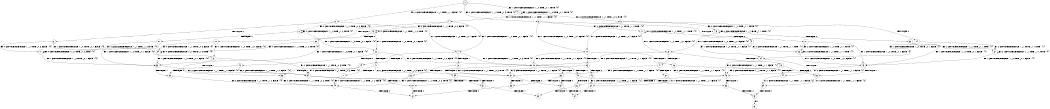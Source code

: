 digraph BCG {
size = "7, 10.5";
center = TRUE;
node [shape = circle];
0 [peripheries = 2];
0 -> 1 [label = "EX !1 !ATOMIC_EXCH_BRANCH (1, +0, TRUE, +0, 1, TRUE) !{0}"];
0 -> 2 [label = "EX !2 !ATOMIC_EXCH_BRANCH (1, +1, TRUE, +1, 1, FALSE) !{0}"];
0 -> 3 [label = "EX !0 !ATOMIC_EXCH_BRANCH (1, +1, TRUE, +0, 3, TRUE) !{0}"];
1 -> 4 [label = "EX !2 !ATOMIC_EXCH_BRANCH (1, +1, TRUE, +1, 1, FALSE) !{0}"];
1 -> 5 [label = "EX !0 !ATOMIC_EXCH_BRANCH (1, +1, TRUE, +0, 3, TRUE) !{0}"];
1 -> 1 [label = "EX !1 !ATOMIC_EXCH_BRANCH (1, +0, TRUE, +0, 1, TRUE) !{0}"];
2 -> 6 [label = "TERMINATE !2"];
2 -> 7 [label = "EX !1 !ATOMIC_EXCH_BRANCH (1, +0, TRUE, +0, 1, FALSE) !{0}"];
2 -> 8 [label = "EX !0 !ATOMIC_EXCH_BRANCH (1, +1, TRUE, +0, 3, FALSE) !{0}"];
3 -> 9 [label = "TERMINATE !0"];
3 -> 10 [label = "EX !1 !ATOMIC_EXCH_BRANCH (1, +0, TRUE, +0, 1, FALSE) !{0}"];
3 -> 11 [label = "EX !2 !ATOMIC_EXCH_BRANCH (1, +1, TRUE, +1, 1, TRUE) !{0}"];
4 -> 12 [label = "TERMINATE !2"];
4 -> 13 [label = "EX !0 !ATOMIC_EXCH_BRANCH (1, +1, TRUE, +0, 3, FALSE) !{0}"];
4 -> 7 [label = "EX !1 !ATOMIC_EXCH_BRANCH (1, +0, TRUE, +0, 1, FALSE) !{0}"];
5 -> 14 [label = "TERMINATE !0"];
5 -> 15 [label = "EX !2 !ATOMIC_EXCH_BRANCH (1, +1, TRUE, +1, 1, TRUE) !{0}"];
5 -> 10 [label = "EX !1 !ATOMIC_EXCH_BRANCH (1, +0, TRUE, +0, 1, FALSE) !{0}"];
6 -> 16 [label = "EX !1 !ATOMIC_EXCH_BRANCH (1, +0, TRUE, +0, 1, FALSE) !{0}"];
6 -> 17 [label = "EX !0 !ATOMIC_EXCH_BRANCH (1, +1, TRUE, +0, 3, FALSE) !{0}"];
7 -> 18 [label = "TERMINATE !1"];
7 -> 19 [label = "TERMINATE !2"];
7 -> 20 [label = "EX !0 !ATOMIC_EXCH_BRANCH (1, +1, TRUE, +0, 3, TRUE) !{0}"];
8 -> 21 [label = "TERMINATE !2"];
8 -> 22 [label = "EX !1 !ATOMIC_EXCH_BRANCH (1, +0, TRUE, +0, 1, FALSE) !{0}"];
8 -> 8 [label = "EX !0 !ATOMIC_EXCH_BRANCH (1, +1, TRUE, +1, 2, TRUE) !{0}"];
9 -> 23 [label = "EX !2 !ATOMIC_EXCH_BRANCH (1, +1, TRUE, +1, 1, TRUE) !{1}"];
9 -> 24 [label = "EX !1 !ATOMIC_EXCH_BRANCH (1, +0, TRUE, +0, 1, FALSE) !{1}"];
10 -> 25 [label = "TERMINATE !1"];
10 -> 26 [label = "TERMINATE !0"];
10 -> 20 [label = "EX !2 !ATOMIC_EXCH_BRANCH (1, +1, TRUE, +1, 1, FALSE) !{0}"];
11 -> 27 [label = "TERMINATE !0"];
11 -> 28 [label = "EX !1 !ATOMIC_EXCH_BRANCH (1, +0, TRUE, +0, 1, FALSE) !{0}"];
11 -> 11 [label = "EX !2 !ATOMIC_EXCH_BRANCH (1, +1, TRUE, +1, 1, TRUE) !{0}"];
12 -> 29 [label = "EX !0 !ATOMIC_EXCH_BRANCH (1, +1, TRUE, +0, 3, FALSE) !{0}"];
12 -> 16 [label = "EX !1 !ATOMIC_EXCH_BRANCH (1, +0, TRUE, +0, 1, FALSE) !{0}"];
13 -> 30 [label = "TERMINATE !2"];
13 -> 22 [label = "EX !1 !ATOMIC_EXCH_BRANCH (1, +0, TRUE, +0, 1, FALSE) !{0}"];
13 -> 13 [label = "EX !0 !ATOMIC_EXCH_BRANCH (1, +1, TRUE, +1, 2, TRUE) !{0}"];
14 -> 31 [label = "EX !2 !ATOMIC_EXCH_BRANCH (1, +1, TRUE, +1, 1, TRUE) !{1}"];
14 -> 24 [label = "EX !1 !ATOMIC_EXCH_BRANCH (1, +0, TRUE, +0, 1, FALSE) !{1}"];
15 -> 32 [label = "TERMINATE !0"];
15 -> 15 [label = "EX !2 !ATOMIC_EXCH_BRANCH (1, +1, TRUE, +1, 1, TRUE) !{0}"];
15 -> 28 [label = "EX !1 !ATOMIC_EXCH_BRANCH (1, +0, TRUE, +0, 1, FALSE) !{0}"];
16 -> 33 [label = "TERMINATE !1"];
16 -> 34 [label = "EX !0 !ATOMIC_EXCH_BRANCH (1, +1, TRUE, +0, 3, TRUE) !{0}"];
17 -> 35 [label = "EX !1 !ATOMIC_EXCH_BRANCH (1, +0, TRUE, +0, 1, FALSE) !{0}"];
17 -> 17 [label = "EX !0 !ATOMIC_EXCH_BRANCH (1, +1, TRUE, +1, 2, TRUE) !{0}"];
18 -> 36 [label = "TERMINATE !2"];
18 -> 37 [label = "EX !0 !ATOMIC_EXCH_BRANCH (1, +1, TRUE, +0, 3, TRUE) !{0}"];
19 -> 33 [label = "TERMINATE !1"];
19 -> 34 [label = "EX !0 !ATOMIC_EXCH_BRANCH (1, +1, TRUE, +0, 3, TRUE) !{0}"];
20 -> 38 [label = "TERMINATE !1"];
20 -> 39 [label = "TERMINATE !2"];
20 -> 40 [label = "TERMINATE !0"];
21 -> 35 [label = "EX !1 !ATOMIC_EXCH_BRANCH (1, +0, TRUE, +0, 1, FALSE) !{0}"];
21 -> 17 [label = "EX !0 !ATOMIC_EXCH_BRANCH (1, +1, TRUE, +1, 2, TRUE) !{0}"];
22 -> 41 [label = "TERMINATE !1"];
22 -> 42 [label = "TERMINATE !2"];
22 -> 20 [label = "EX !0 !ATOMIC_EXCH_BRANCH (1, +1, TRUE, +1, 2, FALSE) !{0}"];
23 -> 43 [label = "EX !1 !ATOMIC_EXCH_BRANCH (1, +0, TRUE, +0, 1, FALSE) !{1}"];
23 -> 23 [label = "EX !2 !ATOMIC_EXCH_BRANCH (1, +1, TRUE, +1, 1, TRUE) !{1}"];
24 -> 44 [label = "TERMINATE !1"];
24 -> 45 [label = "EX !2 !ATOMIC_EXCH_BRANCH (1, +1, TRUE, +1, 1, FALSE) !{1}"];
25 -> 46 [label = "TERMINATE !0"];
25 -> 37 [label = "EX !2 !ATOMIC_EXCH_BRANCH (1, +1, TRUE, +1, 1, FALSE) !{0}"];
26 -> 44 [label = "TERMINATE !1"];
26 -> 45 [label = "EX !2 !ATOMIC_EXCH_BRANCH (1, +1, TRUE, +1, 1, FALSE) !{1}"];
27 -> 43 [label = "EX !1 !ATOMIC_EXCH_BRANCH (1, +0, TRUE, +0, 1, FALSE) !{1}"];
27 -> 23 [label = "EX !2 !ATOMIC_EXCH_BRANCH (1, +1, TRUE, +1, 1, TRUE) !{1}"];
28 -> 47 [label = "TERMINATE !1"];
28 -> 48 [label = "TERMINATE !0"];
28 -> 20 [label = "EX !2 !ATOMIC_EXCH_BRANCH (1, +1, TRUE, +1, 1, FALSE) !{0}"];
29 -> 35 [label = "EX !1 !ATOMIC_EXCH_BRANCH (1, +0, TRUE, +0, 1, FALSE) !{0}"];
29 -> 29 [label = "EX !0 !ATOMIC_EXCH_BRANCH (1, +1, TRUE, +1, 2, TRUE) !{0}"];
30 -> 35 [label = "EX !1 !ATOMIC_EXCH_BRANCH (1, +0, TRUE, +0, 1, FALSE) !{0}"];
30 -> 29 [label = "EX !0 !ATOMIC_EXCH_BRANCH (1, +1, TRUE, +1, 2, TRUE) !{0}"];
31 -> 31 [label = "EX !2 !ATOMIC_EXCH_BRANCH (1, +1, TRUE, +1, 1, TRUE) !{1}"];
31 -> 43 [label = "EX !1 !ATOMIC_EXCH_BRANCH (1, +0, TRUE, +0, 1, FALSE) !{1}"];
32 -> 31 [label = "EX !2 !ATOMIC_EXCH_BRANCH (1, +1, TRUE, +1, 1, TRUE) !{1}"];
32 -> 43 [label = "EX !1 !ATOMIC_EXCH_BRANCH (1, +0, TRUE, +0, 1, FALSE) !{1}"];
33 -> 49 [label = "EX !0 !ATOMIC_EXCH_BRANCH (1, +1, TRUE, +0, 3, TRUE) !{0}"];
34 -> 50 [label = "TERMINATE !1"];
34 -> 51 [label = "TERMINATE !0"];
35 -> 52 [label = "TERMINATE !1"];
35 -> 34 [label = "EX !0 !ATOMIC_EXCH_BRANCH (1, +1, TRUE, +1, 2, FALSE) !{0}"];
36 -> 49 [label = "EX !0 !ATOMIC_EXCH_BRANCH (1, +1, TRUE, +0, 3, TRUE) !{0}"];
37 -> 53 [label = "TERMINATE !2"];
37 -> 54 [label = "TERMINATE !0"];
38 -> 53 [label = "TERMINATE !2"];
38 -> 54 [label = "TERMINATE !0"];
39 -> 50 [label = "TERMINATE !1"];
39 -> 51 [label = "TERMINATE !0"];
40 -> 55 [label = "TERMINATE !1"];
40 -> 56 [label = "TERMINATE !2"];
41 -> 57 [label = "TERMINATE !2"];
41 -> 37 [label = "EX !0 !ATOMIC_EXCH_BRANCH (1, +1, TRUE, +1, 2, FALSE) !{0}"];
42 -> 52 [label = "TERMINATE !1"];
42 -> 34 [label = "EX !0 !ATOMIC_EXCH_BRANCH (1, +1, TRUE, +1, 2, FALSE) !{0}"];
43 -> 58 [label = "TERMINATE !1"];
43 -> 45 [label = "EX !2 !ATOMIC_EXCH_BRANCH (1, +1, TRUE, +1, 1, FALSE) !{1}"];
44 -> 59 [label = "EX !2 !ATOMIC_EXCH_BRANCH (1, +1, TRUE, +1, 1, FALSE) !{2}"];
45 -> 55 [label = "TERMINATE !1"];
45 -> 56 [label = "TERMINATE !2"];
46 -> 60 [label = "EX !2 !ATOMIC_EXCH_BRANCH (1, +1, TRUE, +1, 1, FALSE) !{1}"];
47 -> 61 [label = "TERMINATE !0"];
47 -> 37 [label = "EX !2 !ATOMIC_EXCH_BRANCH (1, +1, TRUE, +1, 1, FALSE) !{0}"];
48 -> 58 [label = "TERMINATE !1"];
48 -> 45 [label = "EX !2 !ATOMIC_EXCH_BRANCH (1, +1, TRUE, +1, 1, FALSE) !{1}"];
49 -> 62 [label = "TERMINATE !0"];
50 -> 62 [label = "TERMINATE !0"];
51 -> 63 [label = "TERMINATE !1"];
52 -> 49 [label = "EX !0 !ATOMIC_EXCH_BRANCH (1, +1, TRUE, +1, 2, FALSE) !{0}"];
53 -> 62 [label = "TERMINATE !0"];
54 -> 64 [label = "TERMINATE !2"];
55 -> 65 [label = "TERMINATE !2"];
56 -> 63 [label = "TERMINATE !1"];
57 -> 49 [label = "EX !0 !ATOMIC_EXCH_BRANCH (1, +1, TRUE, +1, 2, FALSE) !{0}"];
58 -> 59 [label = "EX !2 !ATOMIC_EXCH_BRANCH (1, +1, TRUE, +1, 1, FALSE) !{2}"];
59 -> 65 [label = "TERMINATE !2"];
60 -> 64 [label = "TERMINATE !2"];
61 -> 60 [label = "EX !2 !ATOMIC_EXCH_BRANCH (1, +1, TRUE, +1, 1, FALSE) !{1}"];
65 -> 66 [label = "exit"];
}
